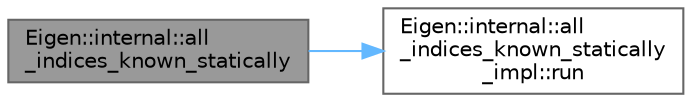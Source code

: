 digraph "Eigen::internal::all_indices_known_statically"
{
 // LATEX_PDF_SIZE
  bgcolor="transparent";
  edge [fontname=Helvetica,fontsize=10,labelfontname=Helvetica,labelfontsize=10];
  node [fontname=Helvetica,fontsize=10,shape=box,height=0.2,width=0.4];
  rankdir="LR";
  Node1 [id="Node000001",label="Eigen::internal::all\l_indices_known_statically",height=0.2,width=0.4,color="gray40", fillcolor="grey60", style="filled", fontcolor="black",tooltip=" "];
  Node1 -> Node2 [id="edge1_Node000001_Node000002",color="steelblue1",style="solid",tooltip=" "];
  Node2 [id="Node000002",label="Eigen::internal::all\l_indices_known_statically\l_impl::run",height=0.2,width=0.4,color="grey40", fillcolor="white", style="filled",URL="$struct_eigen_1_1internal_1_1all__indices__known__statically__impl.html#a904a8682d5a739d05bb8a73c5c9e442c",tooltip=" "];
}
